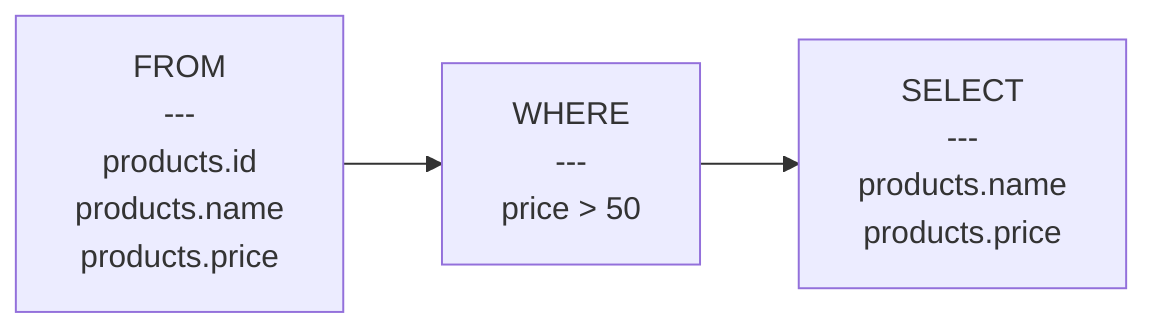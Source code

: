 flowchart LR
    node_0["FROM<br/>---<br/>products.id<br/>products.name<br/>products.price"]
    node_1["WHERE<br/>---<br/>price &gt; 50"]
    node_2["SELECT<br/>---<br/>products.name<br/>products.price"]
    node_0 --> node_1
    node_1 --> node_2